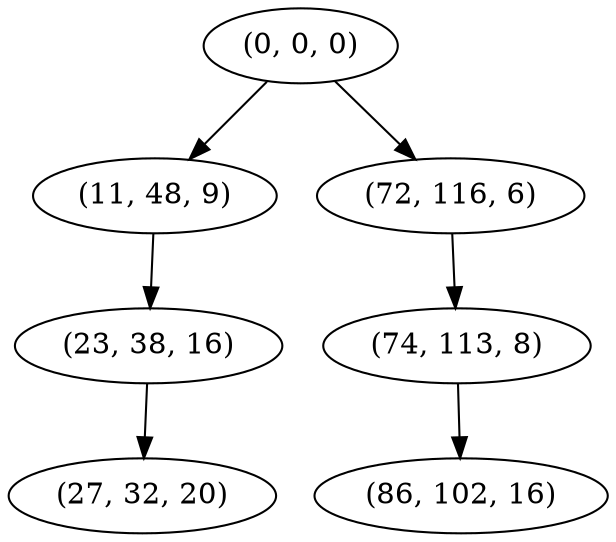 digraph tree {
    "(0, 0, 0)";
    "(11, 48, 9)";
    "(23, 38, 16)";
    "(27, 32, 20)";
    "(72, 116, 6)";
    "(74, 113, 8)";
    "(86, 102, 16)";
    "(0, 0, 0)" -> "(11, 48, 9)";
    "(0, 0, 0)" -> "(72, 116, 6)";
    "(11, 48, 9)" -> "(23, 38, 16)";
    "(23, 38, 16)" -> "(27, 32, 20)";
    "(72, 116, 6)" -> "(74, 113, 8)";
    "(74, 113, 8)" -> "(86, 102, 16)";
}
